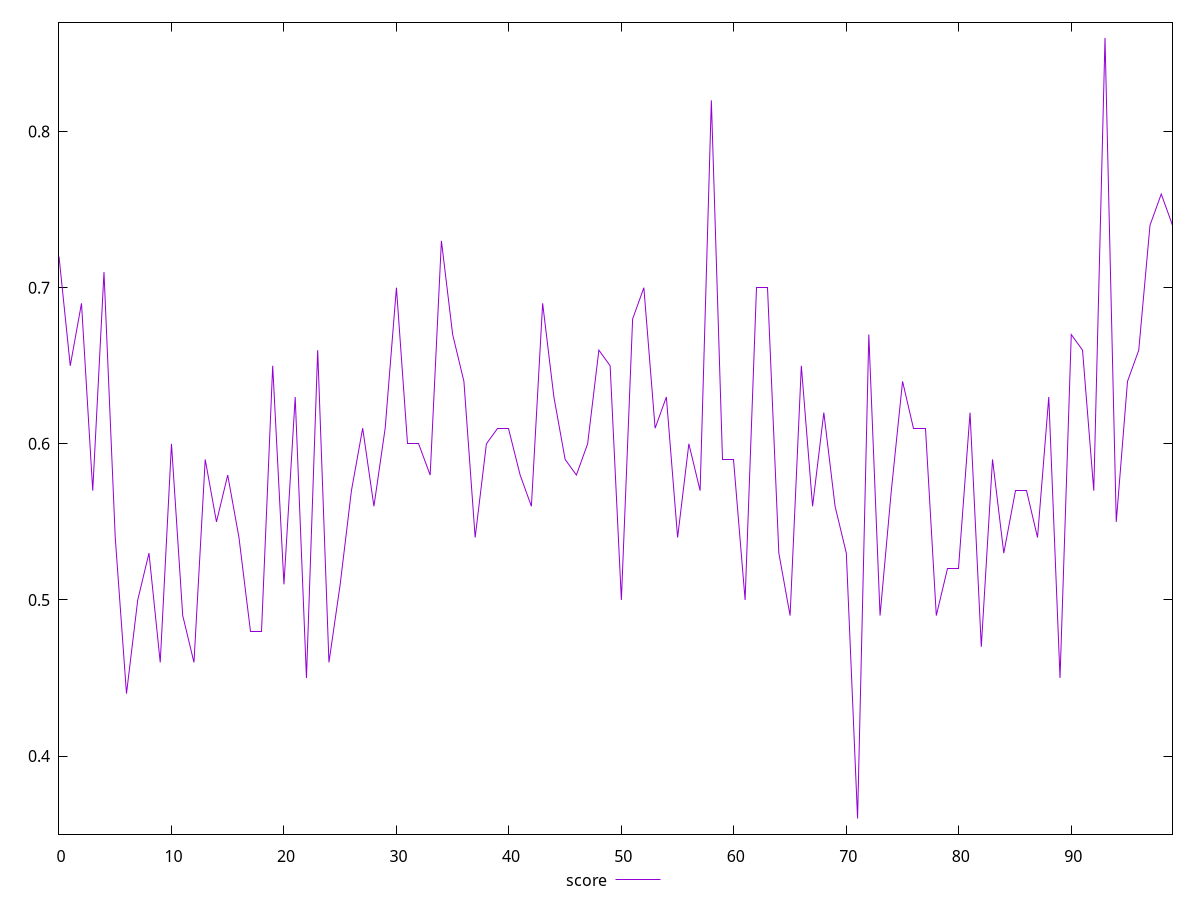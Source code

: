 reset

$score <<EOF
0 0.72
1 0.65
2 0.69
3 0.57
4 0.71
5 0.54
6 0.44
7 0.5
8 0.53
9 0.46
10 0.6
11 0.49
12 0.46
13 0.59
14 0.55
15 0.58
16 0.54
17 0.48
18 0.48
19 0.65
20 0.51
21 0.63
22 0.45
23 0.66
24 0.46
25 0.51
26 0.57
27 0.61
28 0.56
29 0.61
30 0.7
31 0.6
32 0.6
33 0.58
34 0.73
35 0.67
36 0.64
37 0.54
38 0.6
39 0.61
40 0.61
41 0.58
42 0.56
43 0.69
44 0.63
45 0.59
46 0.58
47 0.6
48 0.66
49 0.65
50 0.5
51 0.68
52 0.7
53 0.61
54 0.63
55 0.54
56 0.6
57 0.57
58 0.82
59 0.59
60 0.59
61 0.5
62 0.7
63 0.7
64 0.53
65 0.49
66 0.65
67 0.56
68 0.62
69 0.56
70 0.53
71 0.36
72 0.67
73 0.49
74 0.57
75 0.64
76 0.61
77 0.61
78 0.49
79 0.52
80 0.52
81 0.62
82 0.47
83 0.59
84 0.53
85 0.57
86 0.57
87 0.54
88 0.63
89 0.45
90 0.67
91 0.66
92 0.57
93 0.86
94 0.55
95 0.64
96 0.66
97 0.74
98 0.76
99 0.74
EOF

set key outside below
set xrange [0:99]
set yrange [0.35:0.87]
set trange [0.35:0.87]
set terminal svg size 640, 500 enhanced background rgb 'white'
set output "reports/report_00027_2021-02-24T12-40-31.850Z/mainthread-work-breakdown/samples/music/score/values.svg"

plot $score title "score" with line

reset
